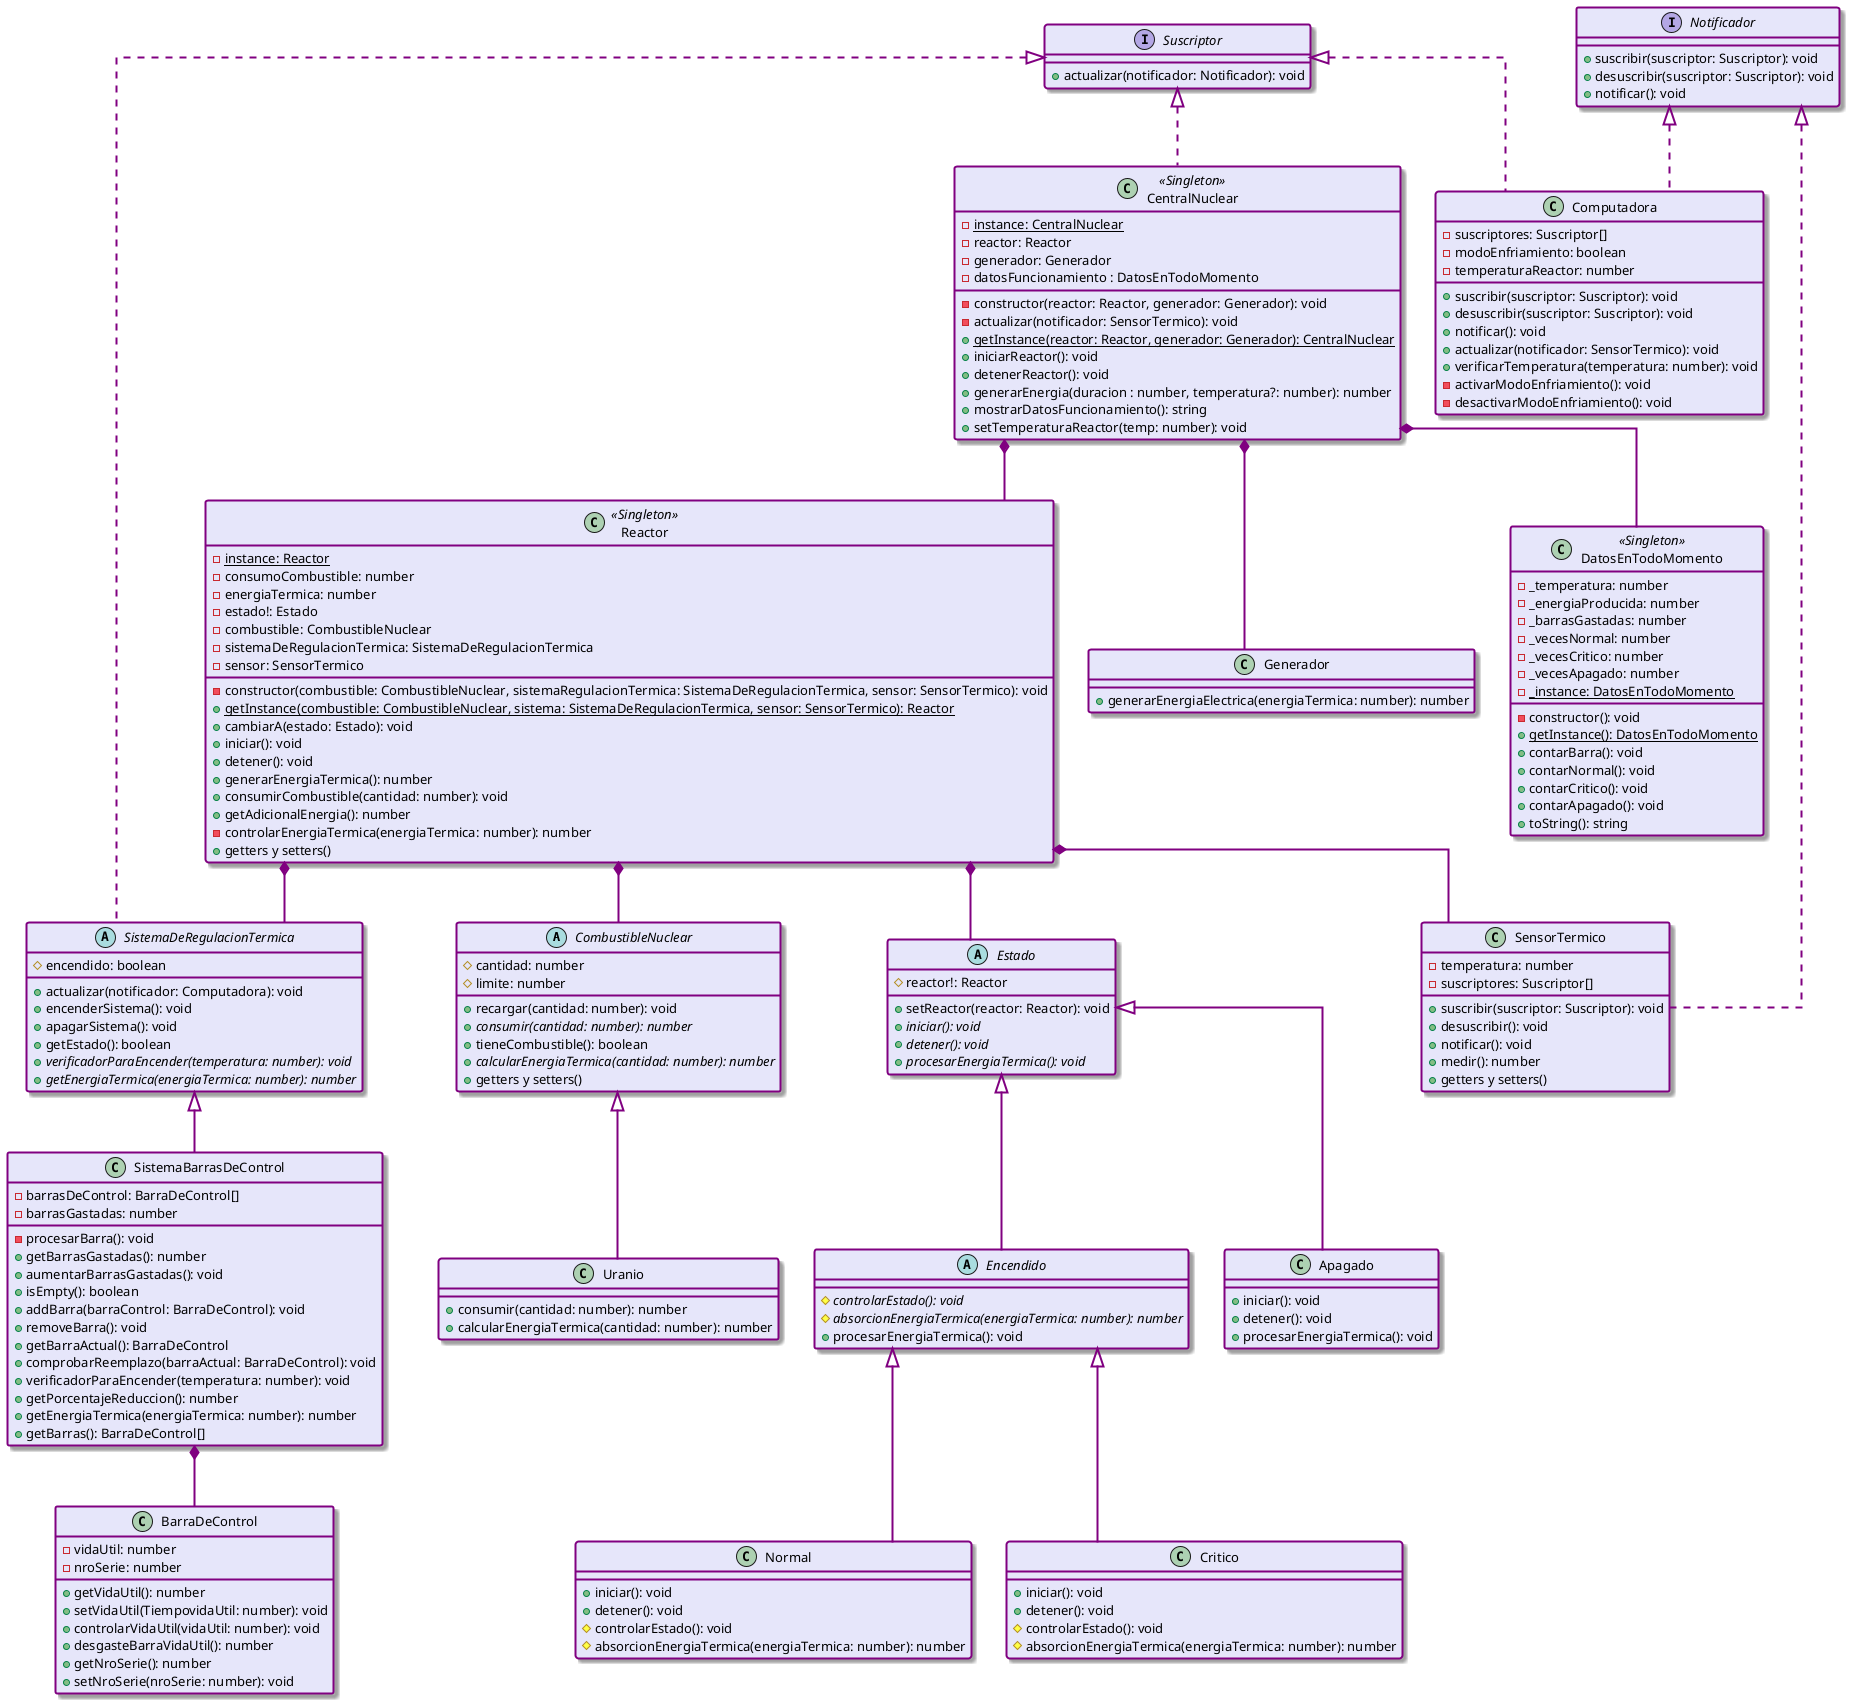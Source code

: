 @startuml DiagramaCentral

' tema

!define MyFontColor #000000
!define MyBorderColor #800080
!define MyBackgroundColor #E6E6FA
!define MyArrowColor #800080

skinparam defaultFontName Arial
skinparam DefaultFontSize 13
skinparam Linetype ortho
skinparam Arrowcolor MyArrowColor
skinparam ArrowThickness 2
skinparam Classbordercolor MyBorderColor
skinparam ClassBorderThickness 2
skinparam ClassBackgroundColor MyBackgroundColor
skinparam Shadowing true
skinparam GroupInheritance 1
skinparam NoteBackgroundColor yellow
skinparam NoteBorderThickness 2

' clases

abstract class CombustibleNuclear {
	# cantidad: number
	# limite: number

	+ recargar(cantidad: number): void
	+ {abstract} consumir(cantidad: number): number
	+ tieneCombustible(): boolean
	+ {abstract} calcularEnergiaTermica(cantidad: number): number
	+ getters y setters()
}

class Uranio extends CombustibleNuclear {
	+ consumir(cantidad: number): number
	+ calcularEnergiaTermica(cantidad: number): number
}

abstract class SistemaDeRegulacionTermica implements Suscriptor {
	# encendido: boolean

	+ actualizar(notificador: Computadora): void
	+ encenderSistema(): void
	+ apagarSistema(): void
	+ getEstado(): boolean
	+ {abstract} verificadorParaEncender(temperatura: number): void
	+ {abstract} getEnergiaTermica(energiaTermica: number): number
}

class BarraDeControl {
	- vidaUtil: number
	- nroSerie: number

	+ getVidaUtil(): number
	+ setVidaUtil(TiempovidaUtil: number): void
	+ controlarVidaUtil(vidaUtil: number): void
	+ desgasteBarraVidaUtil(): number
	+ getNroSerie(): number
	+ setNroSerie(nroSerie: number): void
}

class SistemaBarrasDeControl extends SistemaDeRegulacionTermica {
	- barrasDeControl: BarraDeControl[]
	- barrasGastadas: number

	- procesarBarra(): void
	+ getBarrasGastadas(): number
	+ aumentarBarrasGastadas(): void
	+ isEmpty(): boolean
	+ addBarra(barraControl: BarraDeControl): void
	+ removeBarra(): void
	+ getBarraActual(): BarraDeControl
	+ comprobarReemplazo(barraActual: BarraDeControl): void
	+ verificadorParaEncender(temperatura: number): void
	+ getPorcentajeReduccion(): number
	+ getEnergiaTermica(energiaTermica: number): number
	+ getBarras(): BarraDeControl[]
}

class SensorTermico implements Notificador {
	- temperatura: number
	- suscriptores: Suscriptor[]

	+ suscribir(suscriptor: Suscriptor): void
	+ desuscribir(): void
	+ notificar(): void
	+ medir(): number
	+ getters y setters()
}


class Computadora implements Notificador, Suscriptor {
	- suscriptores: Suscriptor[]
	- modoEnfriamiento: boolean
	- temperaturaReactor: number

	+ suscribir(suscriptor: Suscriptor): void
	+ desuscribir(suscriptor: Suscriptor): void
	+ notificar(): void
	+ actualizar(notificador: SensorTermico): void
	+ verificarTemperatura(temperatura: number): void
	- activarModoEnfriamiento(): void
	- desactivarModoEnfriamiento(): void
}

class Reactor <<Singleton>> {
	- {static} instance: Reactor
	- consumoCombustible: number
	- energiaTermica: number
	- estado!: Estado
	- combustible: CombustibleNuclear
	- sistemaDeRegulacionTermica: SistemaDeRegulacionTermica
	- sensor: SensorTermico

	- constructor(combustible: CombustibleNuclear, sistemaRegulacionTermica: SistemaDeRegulacionTermica, sensor: SensorTermico): void
	+ {static} getInstance(combustible: CombustibleNuclear, sistema: SistemaDeRegulacionTermica, sensor: SensorTermico): Reactor
	+ cambiarA(estado: Estado): void
	+ iniciar(): void
	+ detener(): void
	+ generarEnergiaTermica(): number
	+ consumirCombustible(cantidad: number): void
	+ getAdicionalEnergia(): number
	- controlarEnergiaTermica(energiaTermica: number): number
	+ getters y setters()
}

class Generador {
	+ generarEnergiaElectrica(energiaTermica: number): number
}

class CentralNuclear <<Singleton>> implements Suscriptor {
	- {static} instance: CentralNuclear
	- reactor: Reactor
	- generador: Generador
	- datosFuncionamiento : DatosEnTodoMomento

	- constructor(reactor: Reactor, generador: Generador): void
	- actualizar(notificador: SensorTermico): void
	+ {static} getInstance(reactor: Reactor, generador: Generador): CentralNuclear
	+ iniciarReactor(): void
	+ detenerReactor(): void
	+ generarEnergia(duracion : number, temperatura?: number): number
	+ mostrarDatosFuncionamiento(): string
	+ setTemperaturaReactor(temp: number): void
}

class DatosEnTodoMomento <<Singleton>> {
	- _temperatura: number
	- _energiaProducida: number
	- _barrasGastadas: number
	- _vecesNormal: number
	- _vecesCritico: number
	- _vecesApagado: number
	- {static} _instance: DatosEnTodoMomento

	- constructor(): void
	+ {static} getInstance(): DatosEnTodoMomento
	+ contarBarra(): void
	+ contarNormal(): void
	+ contarCritico(): void
	+ contarApagado(): void
	+ toString(): string
}

abstract class Estado {
	# reactor!: Reactor

	+ setReactor(reactor: Reactor): void
	+ {abstract} iniciar(): void
	+ {abstract} detener(): void
	+ {abstract} procesarEnergiaTermica(): void
}

class Normal extends Encendido {
	+ iniciar(): void
	+ detener(): void
	# controlarEstado(): void
	# absorcionEnergiaTermica(energiaTermica: number): number
}

class Critico extends Encendido {
	+ iniciar(): void
	+ detener(): void
	# controlarEstado(): void
	# absorcionEnergiaTermica(energiaTermica: number): number
}

class Apagado extends Estado {
	+ iniciar(): void
	+ detener(): void
	+ procesarEnergiaTermica(): void
}

abstract class Encendido extends Estado {
	# {abstract} controlarEstado(): void
	# {abstract} absorcionEnergiaTermica(energiaTermica: number): number
	+ procesarEnergiaTermica(): void
}

' interfaces

interface Notificador {
	+ suscribir(suscriptor: Suscriptor): void
	+ desuscribir(suscriptor: Suscriptor): void
	+ notificar(): void
}

interface Suscriptor {
	+ actualizar(notificador: Notificador): void
}

' relaciones

Reactor *-- CombustibleNuclear
Reactor *-- SensorTermico
Reactor *-- SistemaDeRegulacionTermica
Reactor *-- Estado

SistemaBarrasDeControl *-- BarraDeControl

CentralNuclear *-- Reactor
CentralNuclear *-- Generador
CentralNuclear *-- DatosEnTodoMomento
@enduml